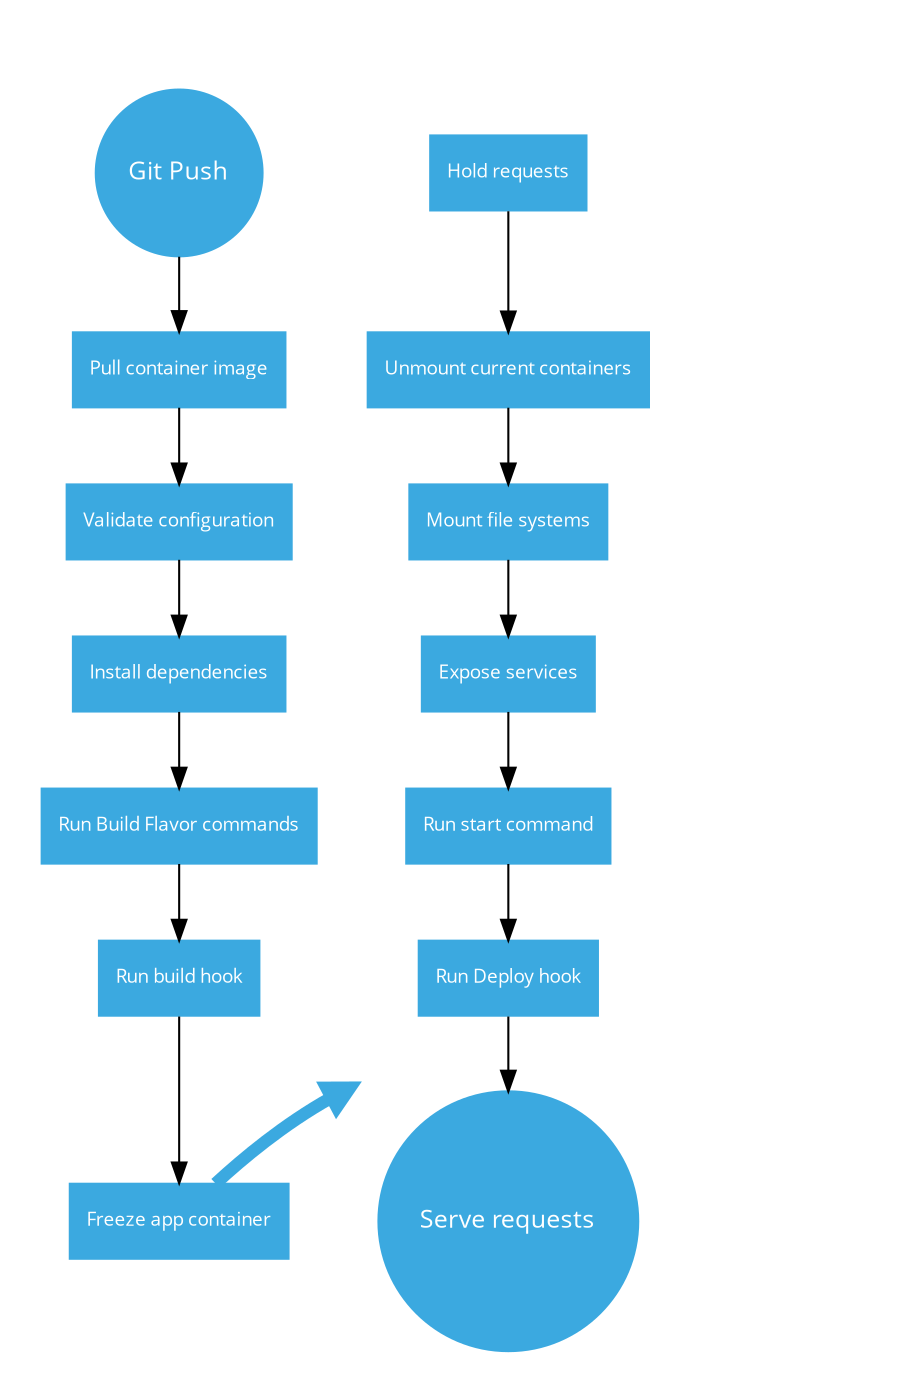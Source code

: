 digraph "Build & Deploy Pipeline" {
    compound=true
    layout=dot
 
    node[
        shape=record;
        fontname="Open Sans";
        style="filled";
        fillcolor="#3BA9E0";
        fontcolor="white"
        color="#3BA9E0";
        fontsize=14;
    ]


    subgraph cluster_build {
      label="1. Build Phase";
      fontname="Open Sans";
      fontcolor="#33333300";
      color="white";

      
      Push[label="Git Push", shape=circle, fontsize=12]
      Validate[label="Validate configuration", fontsize=9]
      Container[label="Pull container image", fontsize=9]
      PshBuild[label="Run Build Flavor commands", fontsize=9]
      Dependencies[label="Install dependencies", fontsize=9]
      BuildHook[label="Run build hook", fontsize=9]
      Freeze[label="Freeze app container", fontsize=9]
    }

    subgraph cluster_deploy {
      label="2. Deploy Phase";
      fontname="Open Sans";
      fontcolor="#33333300";
      color="white";
      
      Close[label="Hold requests", fontsize=9]
      Unmount[label="Unmount current containers", fontsize=9]
      Mount[label="Mount file systems", fontsize=9]
      Services[label="Expose services", fontsize=9]
      Start[label="Run start command", fontsize=9]
      DeployHook[label="Run Deploy hook", fontsize=9]
      Open[label="Serve requests", shape=circle, fontsize=12]
    }

    /* Build process */
    Push->Container->Validate->Dependencies->PshBuild->BuildHook->Freeze

    /* Deploy process */
    Freeze->Close[lhead=cluster_deploy, constraint=false, penwidth = 6, color="#3BA9E0";]
    Close->Unmount->Mount->Services->Start->DeployHook->Open
}

